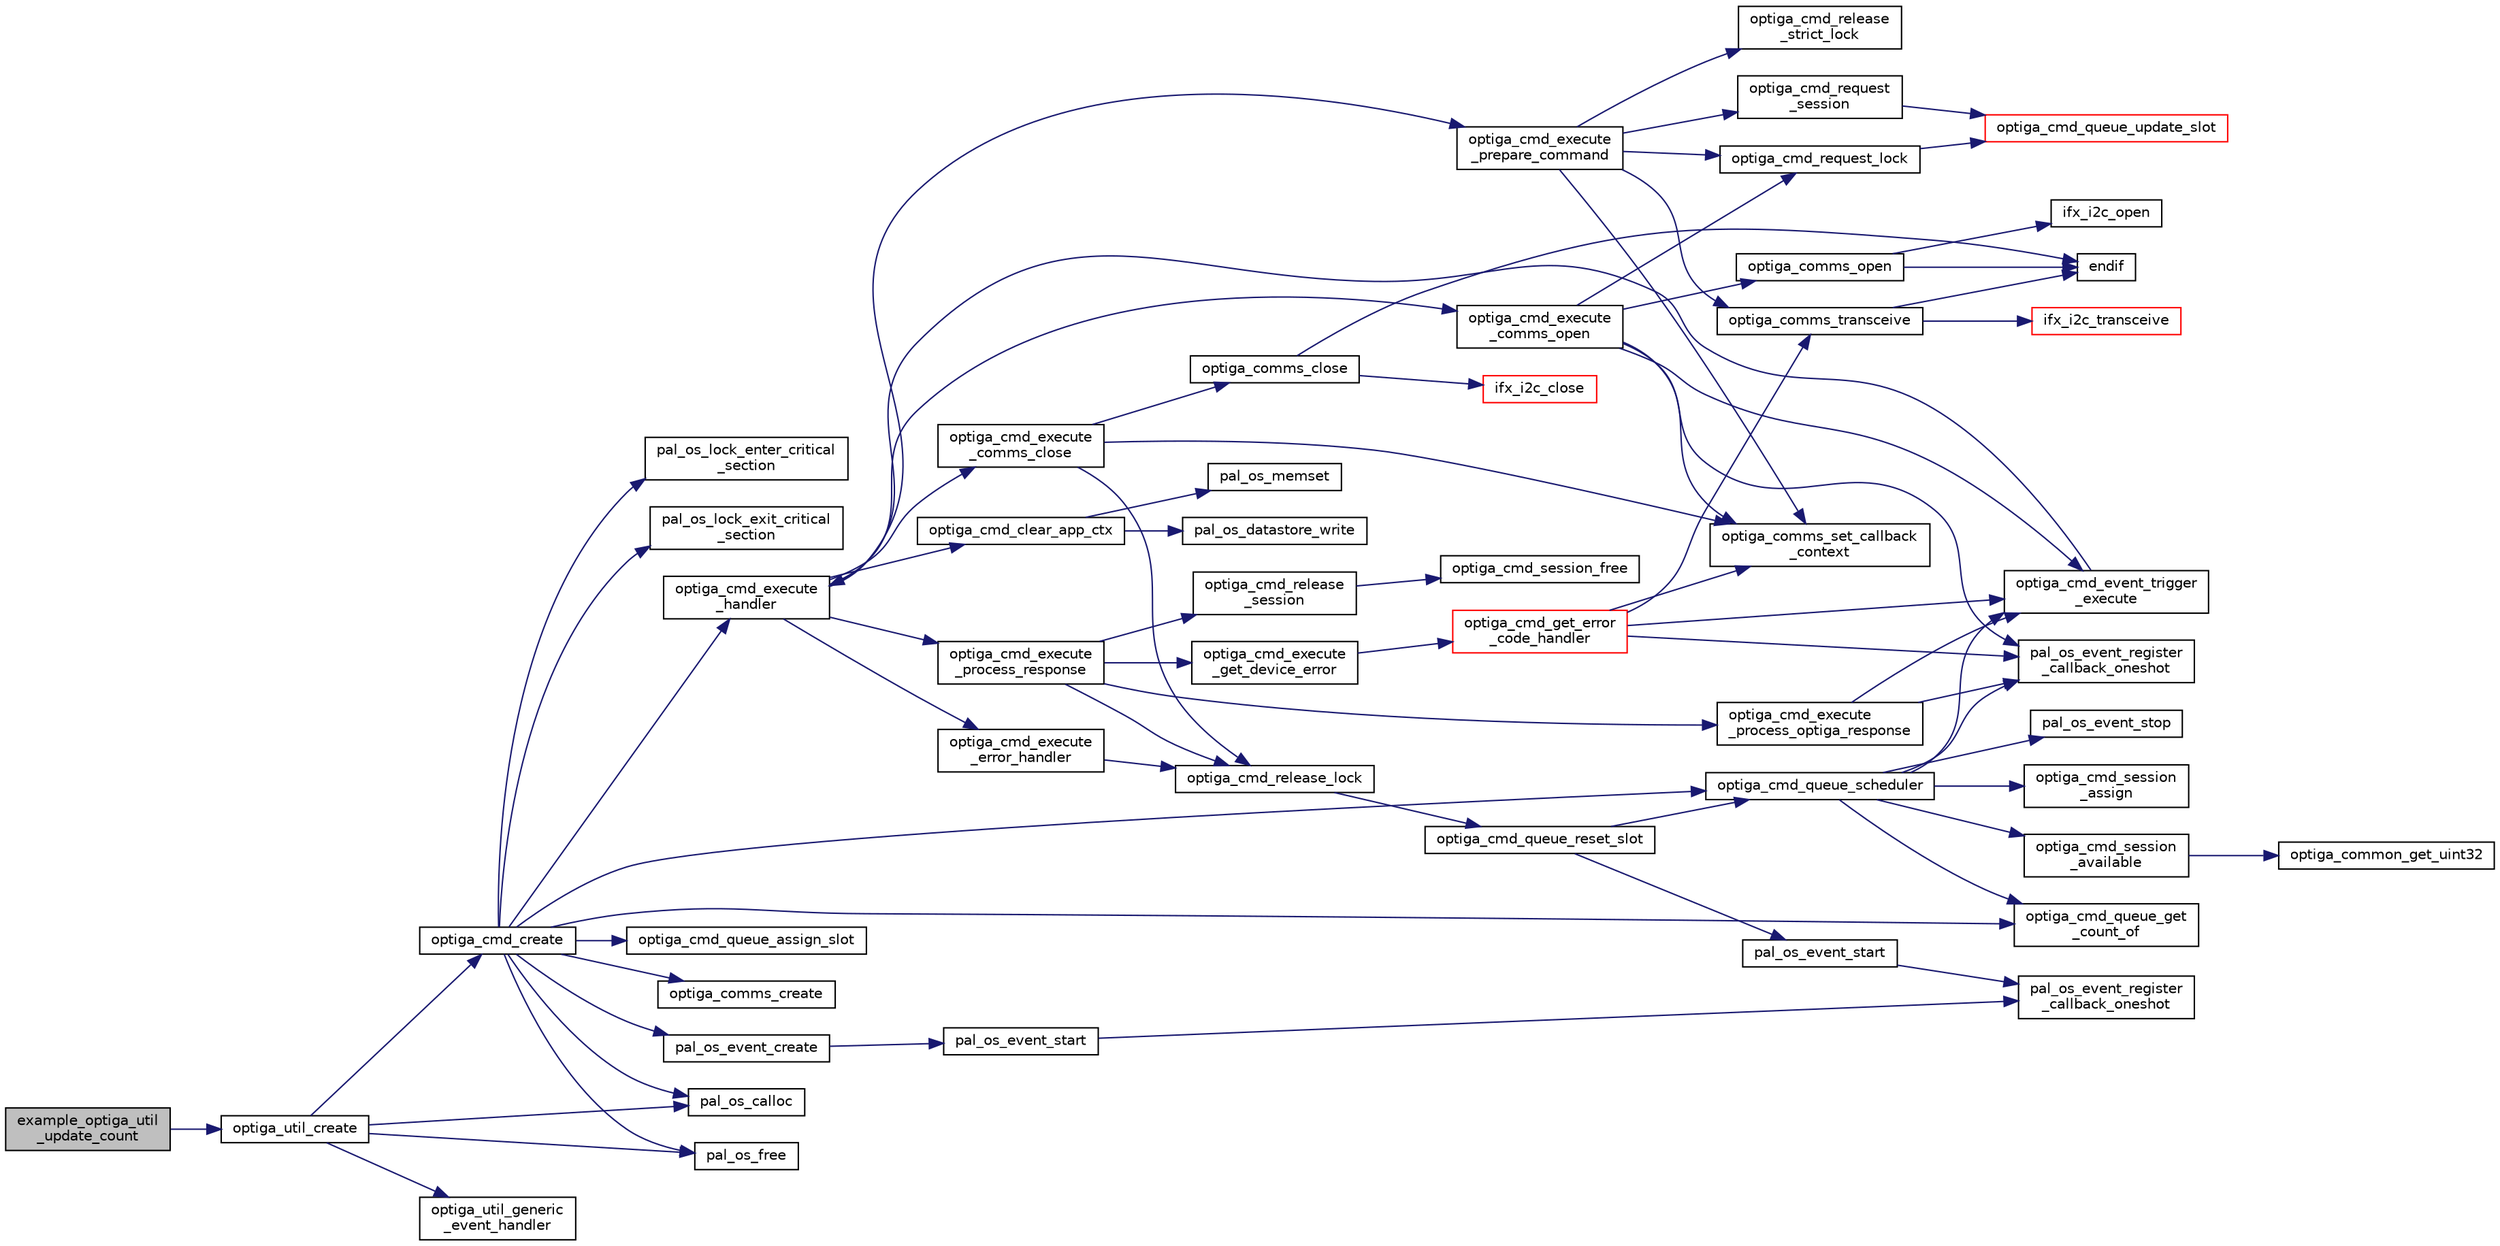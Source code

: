 digraph "example_optiga_util_update_count"
{
 // LATEX_PDF_SIZE
  edge [fontname="Helvetica",fontsize="10",labelfontname="Helvetica",labelfontsize="10"];
  node [fontname="Helvetica",fontsize="10",shape=record];
  rankdir="LR";
  Node1 [label="example_optiga_util\l_update_count",height=0.2,width=0.4,color="black", fillcolor="grey75", style="filled", fontcolor="black",tooltip=" "];
  Node1 -> Node2 [color="midnightblue",fontsize="10",style="solid",fontname="Helvetica"];
  Node2 [label="optiga_util_create",height=0.2,width=0.4,color="black", fillcolor="white", style="filled",URL="$d8/dc7/optiga__util_8c.html#a60acdabe4dc8df4eefae0ce76ab7c67a",tooltip="Create an instance of optiga_util_t."];
  Node2 -> Node3 [color="midnightblue",fontsize="10",style="solid",fontname="Helvetica"];
  Node3 [label="optiga_cmd_create",height=0.2,width=0.4,color="black", fillcolor="white", style="filled",URL="$db/dd5/optiga__cmd_8c.html#ad9b403557e63e9dd45553dadfc53a3f9",tooltip="Creates an instance of optiga_cmd_t."];
  Node3 -> Node4 [color="midnightblue",fontsize="10",style="solid",fontname="Helvetica"];
  Node4 [label="optiga_cmd_execute\l_handler",height=0.2,width=0.4,color="black", fillcolor="white", style="filled",URL="$db/dd5/optiga__cmd_8c.html#a59e94e718d9dcda78c222cb69d0c259e",tooltip=" "];
  Node4 -> Node5 [color="midnightblue",fontsize="10",style="solid",fontname="Helvetica"];
  Node5 [label="optiga_cmd_clear_app_ctx",height=0.2,width=0.4,color="black", fillcolor="white", style="filled",URL="$db/dd5/optiga__cmd_8c.html#a5e99bc3c747c8b6294cc50daa8d7b6d8",tooltip=" "];
  Node5 -> Node6 [color="midnightblue",fontsize="10",style="solid",fontname="Helvetica"];
  Node6 [label="pal_os_datastore_write",height=0.2,width=0.4,color="black", fillcolor="white", style="filled",URL="$d1/d1b/pal__os__datastore_8h.html#a214588f1e3ed0af418fd0fef9dc5ef47",tooltip="Writes data to the specified location for a given datastore_id."];
  Node5 -> Node7 [color="midnightblue",fontsize="10",style="solid",fontname="Helvetica"];
  Node7 [label="pal_os_memset",height=0.2,width=0.4,color="black", fillcolor="white", style="filled",URL="$d0/d52/pal__os__memory_8h.html#a5c844a129a0cac70e56000451fa6e7e5",tooltip="Sets the buffer with the given value."];
  Node4 -> Node8 [color="midnightblue",fontsize="10",style="solid",fontname="Helvetica"];
  Node8 [label="optiga_cmd_execute\l_comms_close",height=0.2,width=0.4,color="black", fillcolor="white", style="filled",URL="$db/dd5/optiga__cmd_8c.html#ad9ad2c13110880672cb6aab45b2ab44a",tooltip=" "];
  Node8 -> Node9 [color="midnightblue",fontsize="10",style="solid",fontname="Helvetica"];
  Node9 [label="optiga_cmd_release_lock",height=0.2,width=0.4,color="black", fillcolor="white", style="filled",URL="$db/dd5/optiga__cmd_8c.html#afc23fdafd7900a8ac9f268682086c1ff",tooltip="Releases the OPTIGA cmd lock."];
  Node9 -> Node10 [color="midnightblue",fontsize="10",style="solid",fontname="Helvetica"];
  Node10 [label="optiga_cmd_queue_reset_slot",height=0.2,width=0.4,color="black", fillcolor="white", style="filled",URL="$db/dd5/optiga__cmd_8c.html#a4a1673b6cc81426b34fedd90f5ff8cc6",tooltip=" "];
  Node10 -> Node11 [color="midnightblue",fontsize="10",style="solid",fontname="Helvetica"];
  Node11 [label="optiga_cmd_queue_scheduler",height=0.2,width=0.4,color="black", fillcolor="white", style="filled",URL="$db/dd5/optiga__cmd_8c.html#aa56ff42e570374be3dd2d7999d5727b5",tooltip=" "];
  Node11 -> Node12 [color="midnightblue",fontsize="10",style="solid",fontname="Helvetica"];
  Node12 [label="optiga_cmd_event_trigger\l_execute",height=0.2,width=0.4,color="black", fillcolor="white", style="filled",URL="$db/dd5/optiga__cmd_8c.html#af46a691fca3d4af3df6af3cc25e28dc2",tooltip=" "];
  Node12 -> Node4 [color="midnightblue",fontsize="10",style="solid",fontname="Helvetica"];
  Node11 -> Node13 [color="midnightblue",fontsize="10",style="solid",fontname="Helvetica"];
  Node13 [label="optiga_cmd_queue_get\l_count_of",height=0.2,width=0.4,color="black", fillcolor="white", style="filled",URL="$db/dd5/optiga__cmd_8c.html#ac9cd0a3af0dc03fe57e54a10a0127cb5",tooltip=" "];
  Node11 -> Node14 [color="midnightblue",fontsize="10",style="solid",fontname="Helvetica"];
  Node14 [label="optiga_cmd_session\l_assign",height=0.2,width=0.4,color="black", fillcolor="white", style="filled",URL="$db/dd5/optiga__cmd_8c.html#a2a34259eec328e75a3079228310a6a3a",tooltip=" "];
  Node11 -> Node15 [color="midnightblue",fontsize="10",style="solid",fontname="Helvetica"];
  Node15 [label="optiga_cmd_session\l_available",height=0.2,width=0.4,color="black", fillcolor="white", style="filled",URL="$db/dd5/optiga__cmd_8c.html#aff788322d193fca65f8017ee00b1c0f7",tooltip=" "];
  Node15 -> Node16 [color="midnightblue",fontsize="10",style="solid",fontname="Helvetica"];
  Node16 [label="optiga_common_get_uint32",height=0.2,width=0.4,color="black", fillcolor="white", style="filled",URL="$d3/dc7/optiga__lib__common_8c.html#a224004b9095b93830b73d1a953541030",tooltip="Prepares uint32 [Big endian] type value from the buffer and store."];
  Node11 -> Node17 [color="midnightblue",fontsize="10",style="solid",fontname="Helvetica"];
  Node17 [label="pal_os_event_register\l_callback_oneshot",height=0.2,width=0.4,color="black", fillcolor="white", style="filled",URL="$de/d5e/pal__os__event_8h.html#ae19d426d427610ee4451d6a180f6c1a6",tooltip="Callback registration function to trigger once when timer expires."];
  Node11 -> Node18 [color="midnightblue",fontsize="10",style="solid",fontname="Helvetica"];
  Node18 [label="pal_os_event_stop",height=0.2,width=0.4,color="black", fillcolor="white", style="filled",URL="$de/d5e/pal__os__event_8h.html#a88a29f874121f2813af9be6431b9a70d",tooltip="Stops an os event."];
  Node10 -> Node19 [color="midnightblue",fontsize="10",style="solid",fontname="Helvetica"];
  Node19 [label="pal_os_event_start",height=0.2,width=0.4,color="black", fillcolor="white", style="filled",URL="$de/d5e/pal__os__event_8h.html#a6b849216af439749a5c26ee1e7c9f3af",tooltip="Start an os event."];
  Node19 -> Node20 [color="midnightblue",fontsize="10",style="solid",fontname="Helvetica"];
  Node20 [label="pal_os_event_register\l_callback_oneshot",height=0.2,width=0.4,color="black", fillcolor="white", style="filled",URL="$d1/dcc/pal__os__event__arduino_8cpp.html#ae19d426d427610ee4451d6a180f6c1a6",tooltip="Callback registration function to trigger once when timer expires."];
  Node8 -> Node21 [color="midnightblue",fontsize="10",style="solid",fontname="Helvetica"];
  Node21 [label="optiga_comms_close",height=0.2,width=0.4,color="black", fillcolor="white", style="filled",URL="$dc/d8e/optiga__comms_8h.html#a5ce322d268514da8e1960bbaf99df994",tooltip="Closes the communication channel with OPTIGA."];
  Node21 -> Node22 [color="midnightblue",fontsize="10",style="solid",fontname="Helvetica"];
  Node22 [label="endif",height=0.2,width=0.4,color="black", fillcolor="white", style="filled",URL="$dd/d68/_c_make_lists_8txt.html#a6a936336f6a8d0214665125a465f5ca3",tooltip=" "];
  Node21 -> Node23 [color="midnightblue",fontsize="10",style="solid",fontname="Helvetica"];
  Node23 [label="ifx_i2c_close",height=0.2,width=0.4,color="red", fillcolor="white", style="filled",URL="$de/db2/ifx__i2c_8c.html#af7f75cb230c5aaedcbfa2f33b38e16b2",tooltip="Closes the IFX I2C protocol stack for a given context."];
  Node8 -> Node27 [color="midnightblue",fontsize="10",style="solid",fontname="Helvetica"];
  Node27 [label="optiga_comms_set_callback\l_context",height=0.2,width=0.4,color="black", fillcolor="white", style="filled",URL="$dc/d8e/optiga__comms_8h.html#aeb73e725151006ee548230ff2d401d9e",tooltip="Sets the callers context to OPTIGA comms instance."];
  Node4 -> Node28 [color="midnightblue",fontsize="10",style="solid",fontname="Helvetica"];
  Node28 [label="optiga_cmd_execute\l_comms_open",height=0.2,width=0.4,color="black", fillcolor="white", style="filled",URL="$db/dd5/optiga__cmd_8c.html#ae3a4a7b20a55d7b67415a3d711664ce9",tooltip=" "];
  Node28 -> Node12 [color="midnightblue",fontsize="10",style="solid",fontname="Helvetica"];
  Node28 -> Node29 [color="midnightblue",fontsize="10",style="solid",fontname="Helvetica"];
  Node29 [label="optiga_cmd_request_lock",height=0.2,width=0.4,color="black", fillcolor="white", style="filled",URL="$db/dd5/optiga__cmd_8c.html#ac35757eba8466eb1396b30ba1eee9b70",tooltip=" "];
  Node29 -> Node30 [color="midnightblue",fontsize="10",style="solid",fontname="Helvetica"];
  Node30 [label="optiga_cmd_queue_update_slot",height=0.2,width=0.4,color="red", fillcolor="white", style="filled",URL="$db/dd5/optiga__cmd_8c.html#ab8ab7c8dd1ffcb0b11d5db4b0be11274",tooltip=" "];
  Node28 -> Node32 [color="midnightblue",fontsize="10",style="solid",fontname="Helvetica"];
  Node32 [label="optiga_comms_open",height=0.2,width=0.4,color="black", fillcolor="white", style="filled",URL="$dc/d8e/optiga__comms_8h.html#a25381850ca6a6e94fefa550c66bfeb35",tooltip="Opens the communication channel with OPTIGA."];
  Node32 -> Node22 [color="midnightblue",fontsize="10",style="solid",fontname="Helvetica"];
  Node32 -> Node33 [color="midnightblue",fontsize="10",style="solid",fontname="Helvetica"];
  Node33 [label="ifx_i2c_open",height=0.2,width=0.4,color="black", fillcolor="white", style="filled",URL="$de/db2/ifx__i2c_8c.html#a1b6ef08b044c3d93203043f85fd96849",tooltip="Initializes the IFX I2C protocol stack for a given context."];
  Node28 -> Node27 [color="midnightblue",fontsize="10",style="solid",fontname="Helvetica"];
  Node28 -> Node17 [color="midnightblue",fontsize="10",style="solid",fontname="Helvetica"];
  Node4 -> Node34 [color="midnightblue",fontsize="10",style="solid",fontname="Helvetica"];
  Node34 [label="optiga_cmd_execute\l_error_handler",height=0.2,width=0.4,color="black", fillcolor="white", style="filled",URL="$db/dd5/optiga__cmd_8c.html#ac8e4b960fe1636da31ee29558be0bc3f",tooltip=" "];
  Node34 -> Node9 [color="midnightblue",fontsize="10",style="solid",fontname="Helvetica"];
  Node4 -> Node35 [color="midnightblue",fontsize="10",style="solid",fontname="Helvetica"];
  Node35 [label="optiga_cmd_execute\l_prepare_command",height=0.2,width=0.4,color="black", fillcolor="white", style="filled",URL="$db/dd5/optiga__cmd_8c.html#aa9ed358c9842cc61375644b9c062a944",tooltip=" "];
  Node35 -> Node36 [color="midnightblue",fontsize="10",style="solid",fontname="Helvetica"];
  Node36 [label="optiga_cmd_release\l_strict_lock",height=0.2,width=0.4,color="black", fillcolor="white", style="filled",URL="$db/dd5/optiga__cmd_8c.html#a6dce5aaef54800aa22b8689b1ba4d95c",tooltip=" "];
  Node35 -> Node29 [color="midnightblue",fontsize="10",style="solid",fontname="Helvetica"];
  Node35 -> Node37 [color="midnightblue",fontsize="10",style="solid",fontname="Helvetica"];
  Node37 [label="optiga_cmd_request\l_session",height=0.2,width=0.4,color="black", fillcolor="white", style="filled",URL="$db/dd5/optiga__cmd_8c.html#a85345f4362095662a5d535c41bf950ef",tooltip=" "];
  Node37 -> Node30 [color="midnightblue",fontsize="10",style="solid",fontname="Helvetica"];
  Node35 -> Node27 [color="midnightblue",fontsize="10",style="solid",fontname="Helvetica"];
  Node35 -> Node38 [color="midnightblue",fontsize="10",style="solid",fontname="Helvetica"];
  Node38 [label="optiga_comms_transceive",height=0.2,width=0.4,color="black", fillcolor="white", style="filled",URL="$dc/d8e/optiga__comms_8h.html#a1dd08c8bc88bb26306bb24c6cdc98750",tooltip="Sends and receives the APDU."];
  Node38 -> Node22 [color="midnightblue",fontsize="10",style="solid",fontname="Helvetica"];
  Node38 -> Node39 [color="midnightblue",fontsize="10",style="solid",fontname="Helvetica"];
  Node39 [label="ifx_i2c_transceive",height=0.2,width=0.4,color="red", fillcolor="white", style="filled",URL="$de/db2/ifx__i2c_8c.html#a7498db56439379fc5b73a5aab3234376",tooltip="Sends a command and receives a response for the command."];
  Node4 -> Node59 [color="midnightblue",fontsize="10",style="solid",fontname="Helvetica"];
  Node59 [label="optiga_cmd_execute\l_process_response",height=0.2,width=0.4,color="black", fillcolor="white", style="filled",URL="$db/dd5/optiga__cmd_8c.html#a182aec794c580d3ff03ce7b1becb9f18",tooltip=" "];
  Node59 -> Node60 [color="midnightblue",fontsize="10",style="solid",fontname="Helvetica"];
  Node60 [label="optiga_cmd_execute\l_get_device_error",height=0.2,width=0.4,color="black", fillcolor="white", style="filled",URL="$db/dd5/optiga__cmd_8c.html#ae8df9cf44928782fefbf41d7b64198a2",tooltip=" "];
  Node60 -> Node61 [color="midnightblue",fontsize="10",style="solid",fontname="Helvetica"];
  Node61 [label="optiga_cmd_get_error\l_code_handler",height=0.2,width=0.4,color="red", fillcolor="white", style="filled",URL="$db/dd5/optiga__cmd_8c.html#a1585255999f9f369ea482dccf64002aa",tooltip=" "];
  Node61 -> Node12 [color="midnightblue",fontsize="10",style="solid",fontname="Helvetica"];
  Node61 -> Node27 [color="midnightblue",fontsize="10",style="solid",fontname="Helvetica"];
  Node61 -> Node38 [color="midnightblue",fontsize="10",style="solid",fontname="Helvetica"];
  Node61 -> Node17 [color="midnightblue",fontsize="10",style="solid",fontname="Helvetica"];
  Node59 -> Node64 [color="midnightblue",fontsize="10",style="solid",fontname="Helvetica"];
  Node64 [label="optiga_cmd_execute\l_process_optiga_response",height=0.2,width=0.4,color="black", fillcolor="white", style="filled",URL="$db/dd5/optiga__cmd_8c.html#a0745b183d1d0461113060293d2bb0018",tooltip=" "];
  Node64 -> Node12 [color="midnightblue",fontsize="10",style="solid",fontname="Helvetica"];
  Node64 -> Node17 [color="midnightblue",fontsize="10",style="solid",fontname="Helvetica"];
  Node59 -> Node9 [color="midnightblue",fontsize="10",style="solid",fontname="Helvetica"];
  Node59 -> Node65 [color="midnightblue",fontsize="10",style="solid",fontname="Helvetica"];
  Node65 [label="optiga_cmd_release\l_session",height=0.2,width=0.4,color="black", fillcolor="white", style="filled",URL="$db/dd5/optiga__cmd_8c.html#a0b7d1c48bdcbfa2513945948f44eb544",tooltip=" "];
  Node65 -> Node66 [color="midnightblue",fontsize="10",style="solid",fontname="Helvetica"];
  Node66 [label="optiga_cmd_session_free",height=0.2,width=0.4,color="black", fillcolor="white", style="filled",URL="$db/dd5/optiga__cmd_8c.html#a2c729c15b736da7f20ff1fb7b388056c",tooltip=" "];
  Node3 -> Node67 [color="midnightblue",fontsize="10",style="solid",fontname="Helvetica"];
  Node67 [label="optiga_cmd_queue_assign_slot",height=0.2,width=0.4,color="black", fillcolor="white", style="filled",URL="$db/dd5/optiga__cmd_8c.html#a95efb5be023053bad88070dbf092f156",tooltip=" "];
  Node3 -> Node13 [color="midnightblue",fontsize="10",style="solid",fontname="Helvetica"];
  Node3 -> Node11 [color="midnightblue",fontsize="10",style="solid",fontname="Helvetica"];
  Node3 -> Node68 [color="midnightblue",fontsize="10",style="solid",fontname="Helvetica"];
  Node68 [label="optiga_comms_create",height=0.2,width=0.4,color="black", fillcolor="white", style="filled",URL="$dc/d8e/optiga__comms_8h.html#a10e4d7df75879de4253992334aac0e03",tooltip="Provides the singleton OPTIGA instance."];
  Node3 -> Node69 [color="midnightblue",fontsize="10",style="solid",fontname="Helvetica"];
  Node69 [label="pal_os_calloc",height=0.2,width=0.4,color="black", fillcolor="white", style="filled",URL="$d0/d52/pal__os__memory_8h.html#a541c2e826d5b2f03e06778ee23fabde0",tooltip="Allocates a block of memory specified by the block size and return the pointer to it."];
  Node3 -> Node70 [color="midnightblue",fontsize="10",style="solid",fontname="Helvetica"];
  Node70 [label="pal_os_event_create",height=0.2,width=0.4,color="black", fillcolor="white", style="filled",URL="$de/d5e/pal__os__event_8h.html#aa77b6269bfa90e1e2a84ce42330e7919",tooltip="Create an os event."];
  Node70 -> Node71 [color="midnightblue",fontsize="10",style="solid",fontname="Helvetica"];
  Node71 [label="pal_os_event_start",height=0.2,width=0.4,color="black", fillcolor="white", style="filled",URL="$d1/dcc/pal__os__event__arduino_8cpp.html#a6b849216af439749a5c26ee1e7c9f3af",tooltip="Start an os event."];
  Node71 -> Node20 [color="midnightblue",fontsize="10",style="solid",fontname="Helvetica"];
  Node3 -> Node72 [color="midnightblue",fontsize="10",style="solid",fontname="Helvetica"];
  Node72 [label="pal_os_free",height=0.2,width=0.4,color="black", fillcolor="white", style="filled",URL="$d0/d52/pal__os__memory_8h.html#aaed6ed41577e2d656531aff2b86f1bd5",tooltip="Frees the block of memory specified by the block pointer."];
  Node3 -> Node73 [color="midnightblue",fontsize="10",style="solid",fontname="Helvetica"];
  Node73 [label="pal_os_lock_enter_critical\l_section",height=0.2,width=0.4,color="black", fillcolor="white", style="filled",URL="$d0/d76/pal__os__lock_8h.html#a2d3ebadf2e4e8344af0b2ff56185c774",tooltip="To enter critical section."];
  Node3 -> Node74 [color="midnightblue",fontsize="10",style="solid",fontname="Helvetica"];
  Node74 [label="pal_os_lock_exit_critical\l_section",height=0.2,width=0.4,color="black", fillcolor="white", style="filled",URL="$d0/d76/pal__os__lock_8h.html#aa6f24cac1961b43eae3cacb63fbf0ec9",tooltip="To exit critical section."];
  Node2 -> Node75 [color="midnightblue",fontsize="10",style="solid",fontname="Helvetica"];
  Node75 [label="optiga_util_generic\l_event_handler",height=0.2,width=0.4,color="black", fillcolor="white", style="filled",URL="$d8/dc7/optiga__util_8c.html#a5cbd401bf398690626e62a35b1743437",tooltip=" "];
  Node2 -> Node69 [color="midnightblue",fontsize="10",style="solid",fontname="Helvetica"];
  Node2 -> Node72 [color="midnightblue",fontsize="10",style="solid",fontname="Helvetica"];
}
